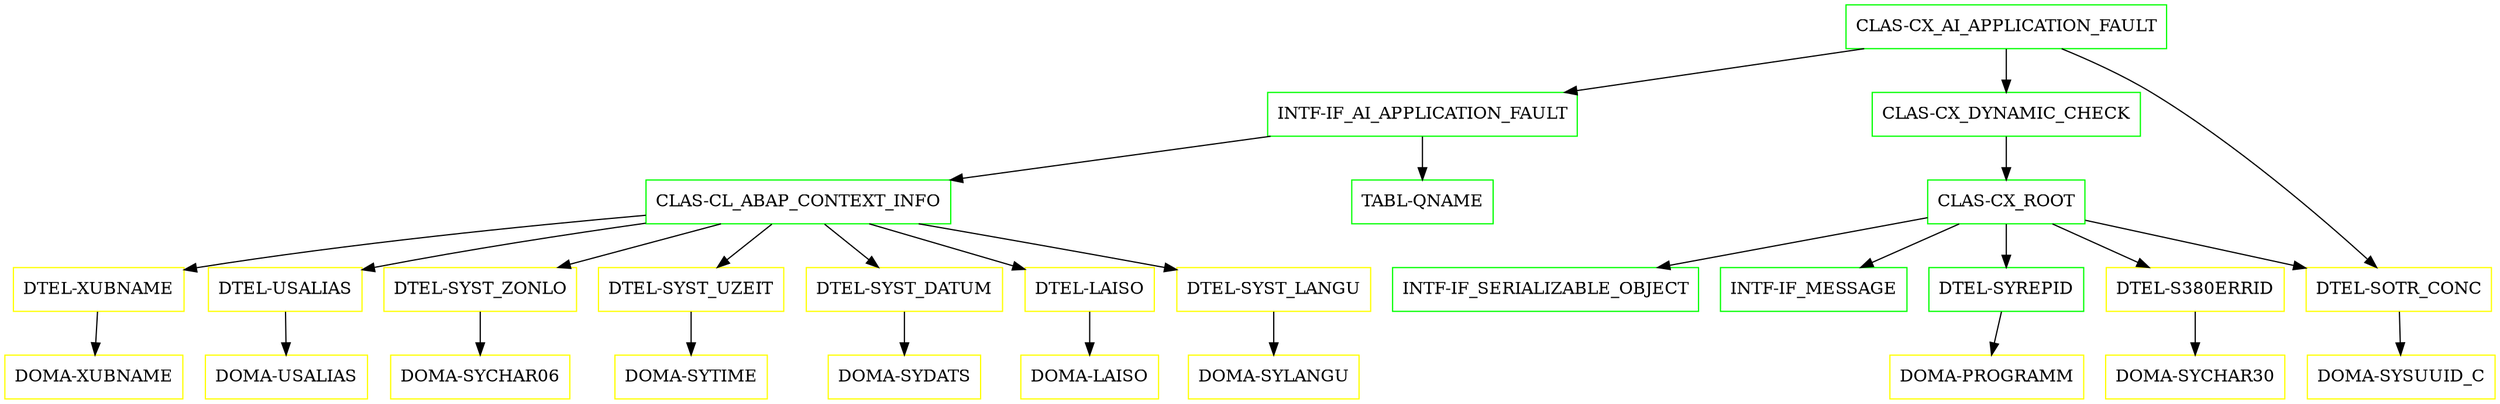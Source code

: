 digraph G {
  "CLAS-CX_AI_APPLICATION_FAULT" [shape=box,color=green];
  "INTF-IF_AI_APPLICATION_FAULT" [shape=box,color=green,URL="./INTF_IF_AI_APPLICATION_FAULT.html"];
  "CLAS-CL_ABAP_CONTEXT_INFO" [shape=box,color=green,URL="./CLAS_CL_ABAP_CONTEXT_INFO.html"];
  "DTEL-XUBNAME" [shape=box,color=yellow,URL="./DTEL_XUBNAME.html"];
  "DOMA-XUBNAME" [shape=box,color=yellow,URL="./DOMA_XUBNAME.html"];
  "DTEL-USALIAS" [shape=box,color=yellow,URL="./DTEL_USALIAS.html"];
  "DOMA-USALIAS" [shape=box,color=yellow,URL="./DOMA_USALIAS.html"];
  "DTEL-SYST_ZONLO" [shape=box,color=yellow,URL="./DTEL_SYST_ZONLO.html"];
  "DOMA-SYCHAR06" [shape=box,color=yellow,URL="./DOMA_SYCHAR06.html"];
  "DTEL-SYST_UZEIT" [shape=box,color=yellow,URL="./DTEL_SYST_UZEIT.html"];
  "DOMA-SYTIME" [shape=box,color=yellow,URL="./DOMA_SYTIME.html"];
  "DTEL-SYST_DATUM" [shape=box,color=yellow,URL="./DTEL_SYST_DATUM.html"];
  "DOMA-SYDATS" [shape=box,color=yellow,URL="./DOMA_SYDATS.html"];
  "DTEL-LAISO" [shape=box,color=yellow,URL="./DTEL_LAISO.html"];
  "DOMA-LAISO" [shape=box,color=yellow,URL="./DOMA_LAISO.html"];
  "DTEL-SYST_LANGU" [shape=box,color=yellow,URL="./DTEL_SYST_LANGU.html"];
  "DOMA-SYLANGU" [shape=box,color=yellow,URL="./DOMA_SYLANGU.html"];
  "TABL-QNAME" [shape=box,color=green,URL="./TABL_QNAME.html"];
  "CLAS-CX_DYNAMIC_CHECK" [shape=box,color=green,URL="./CLAS_CX_DYNAMIC_CHECK.html"];
  "CLAS-CX_ROOT" [shape=box,color=green,URL="./CLAS_CX_ROOT.html"];
  "INTF-IF_SERIALIZABLE_OBJECT" [shape=box,color=green,URL="./INTF_IF_SERIALIZABLE_OBJECT.html"];
  "INTF-IF_MESSAGE" [shape=box,color=green,URL="./INTF_IF_MESSAGE.html"];
  "DTEL-SYREPID" [shape=box,color=green,URL="./DTEL_SYREPID.html"];
  "DOMA-PROGRAMM" [shape=box,color=yellow,URL="./DOMA_PROGRAMM.html"];
  "DTEL-S380ERRID" [shape=box,color=yellow,URL="./DTEL_S380ERRID.html"];
  "DOMA-SYCHAR30" [shape=box,color=yellow,URL="./DOMA_SYCHAR30.html"];
  "DTEL-SOTR_CONC" [shape=box,color=yellow,URL="./DTEL_SOTR_CONC.html"];
  "DOMA-SYSUUID_C" [shape=box,color=yellow,URL="./DOMA_SYSUUID_C.html"];
  "CLAS-CX_AI_APPLICATION_FAULT" -> "DTEL-SOTR_CONC";
  "CLAS-CX_AI_APPLICATION_FAULT" -> "CLAS-CX_DYNAMIC_CHECK";
  "CLAS-CX_AI_APPLICATION_FAULT" -> "INTF-IF_AI_APPLICATION_FAULT";
  "INTF-IF_AI_APPLICATION_FAULT" -> "TABL-QNAME";
  "INTF-IF_AI_APPLICATION_FAULT" -> "CLAS-CL_ABAP_CONTEXT_INFO";
  "CLAS-CL_ABAP_CONTEXT_INFO" -> "DTEL-SYST_LANGU";
  "CLAS-CL_ABAP_CONTEXT_INFO" -> "DTEL-LAISO";
  "CLAS-CL_ABAP_CONTEXT_INFO" -> "DTEL-SYST_DATUM";
  "CLAS-CL_ABAP_CONTEXT_INFO" -> "DTEL-SYST_UZEIT";
  "CLAS-CL_ABAP_CONTEXT_INFO" -> "DTEL-SYST_ZONLO";
  "CLAS-CL_ABAP_CONTEXT_INFO" -> "DTEL-USALIAS";
  "CLAS-CL_ABAP_CONTEXT_INFO" -> "DTEL-XUBNAME";
  "DTEL-XUBNAME" -> "DOMA-XUBNAME";
  "DTEL-USALIAS" -> "DOMA-USALIAS";
  "DTEL-SYST_ZONLO" -> "DOMA-SYCHAR06";
  "DTEL-SYST_UZEIT" -> "DOMA-SYTIME";
  "DTEL-SYST_DATUM" -> "DOMA-SYDATS";
  "DTEL-LAISO" -> "DOMA-LAISO";
  "DTEL-SYST_LANGU" -> "DOMA-SYLANGU";
  "CLAS-CX_DYNAMIC_CHECK" -> "CLAS-CX_ROOT";
  "CLAS-CX_ROOT" -> "DTEL-SOTR_CONC";
  "CLAS-CX_ROOT" -> "DTEL-S380ERRID";
  "CLAS-CX_ROOT" -> "DTEL-SYREPID";
  "CLAS-CX_ROOT" -> "INTF-IF_MESSAGE";
  "CLAS-CX_ROOT" -> "INTF-IF_SERIALIZABLE_OBJECT";
  "DTEL-SYREPID" -> "DOMA-PROGRAMM";
  "DTEL-S380ERRID" -> "DOMA-SYCHAR30";
  "DTEL-SOTR_CONC" -> "DOMA-SYSUUID_C";
}
